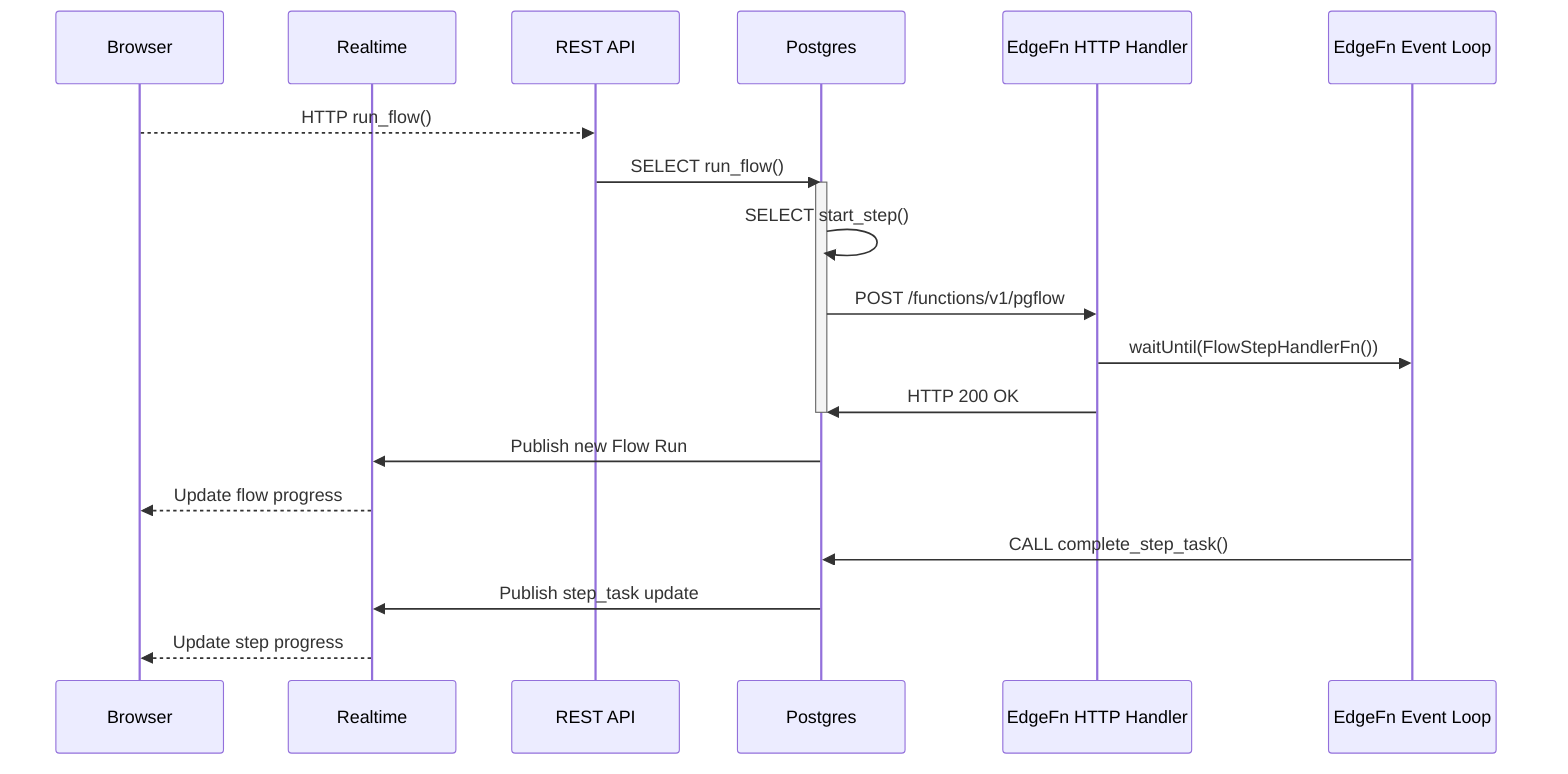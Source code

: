 sequenceDiagram
  participant web as Browser
  participant rltime as Realtime
  participant rest as REST API
  participant pg as Postgres
  participant edgefn as EdgeFn HTTP Handler
  participant evloop as EdgeFn Event Loop

  web -->> rest: HTTP run_flow()

  rest ->> pg: SELECT run_flow()
  activate pg
  pg ->> pg: SELECT start_step()
  pg ->> edgefn: POST /functions/v1/pgflow
  edgefn ->> evloop: waitUntil(FlowStepHandlerFn())
  edgefn ->> pg: HTTP 200 OK
  deactivate pg
  pg ->> rltime: Publish new Flow Run
  rltime -->> web: Update flow progress
  evloop ->> pg: CALL complete_step_task()
  pg ->> rltime: Publish step_task update
  rltime -->> web: Update step progress